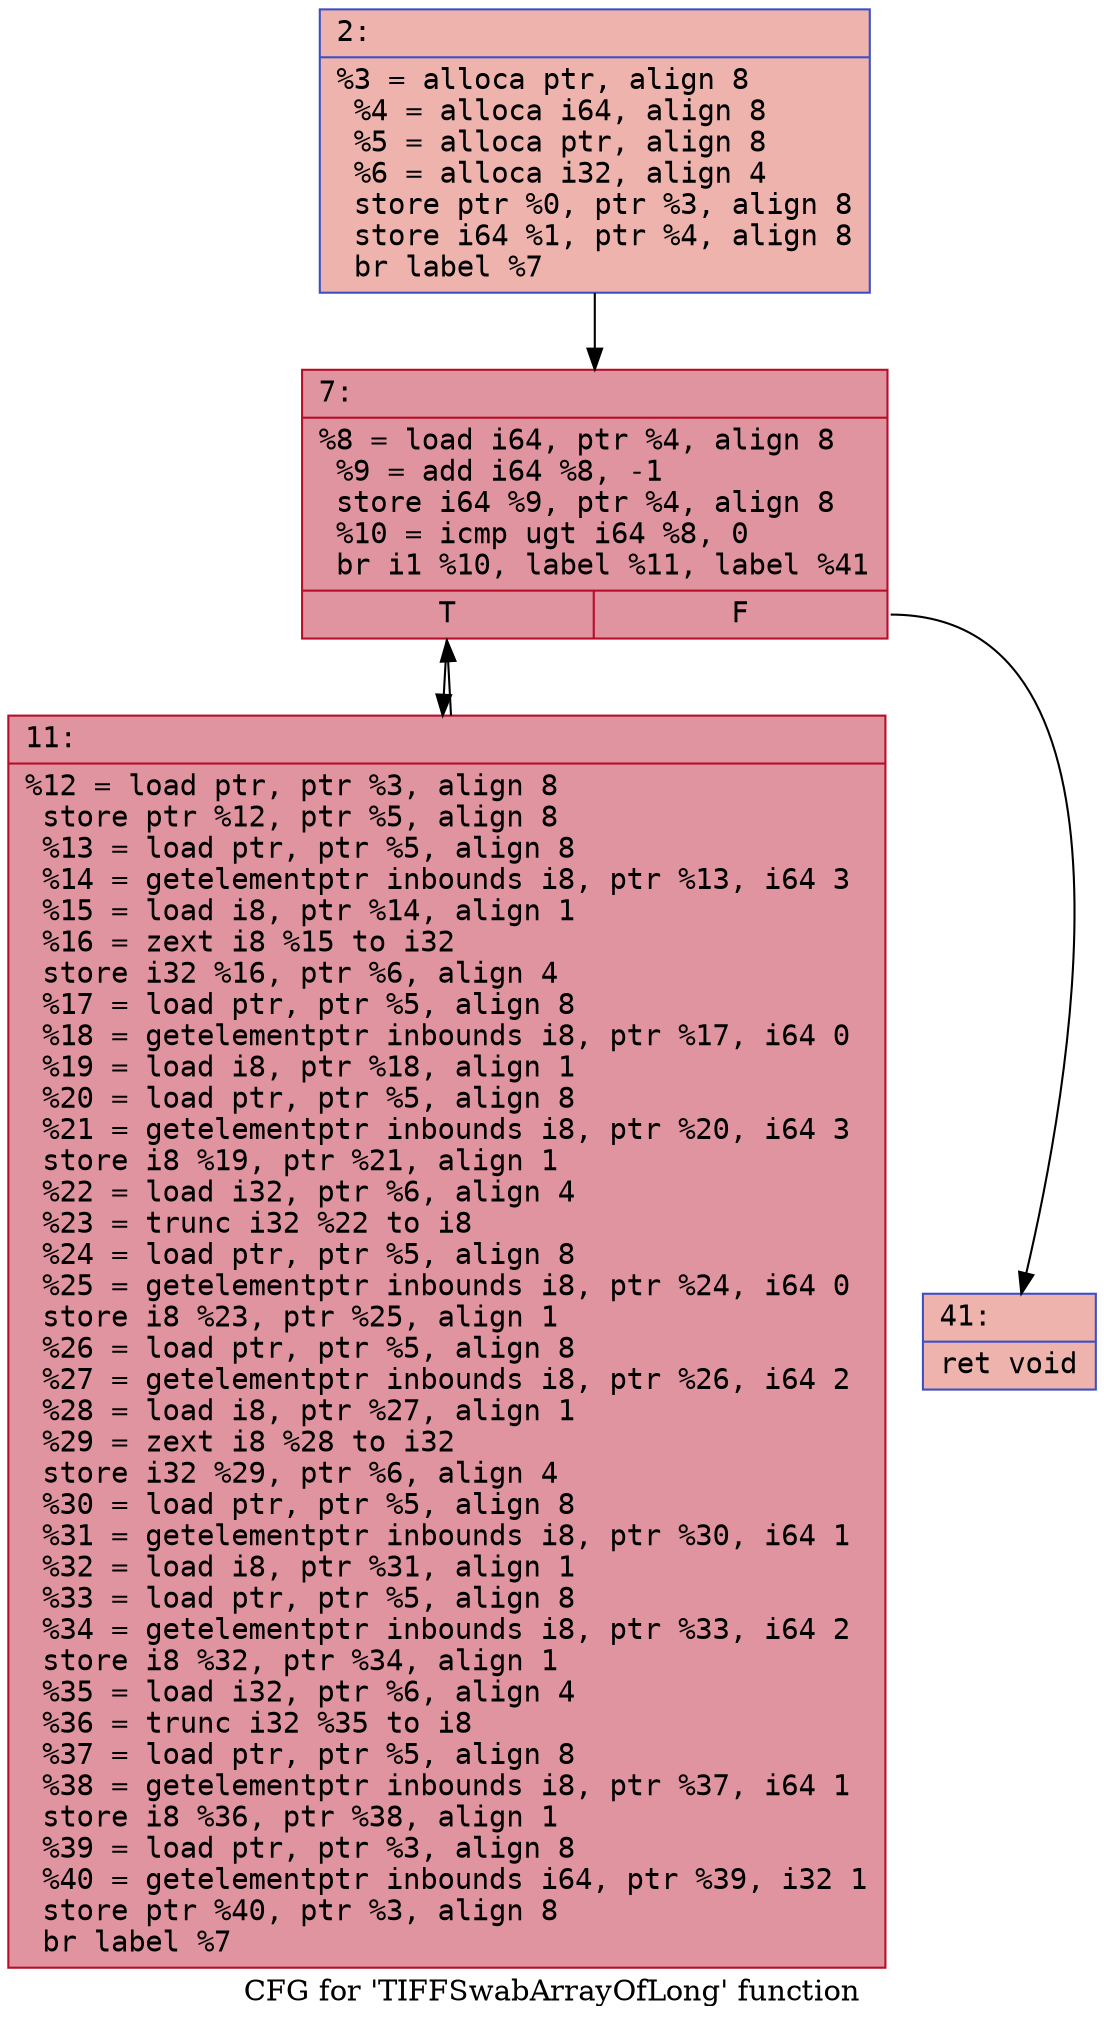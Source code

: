 digraph "CFG for 'TIFFSwabArrayOfLong' function" {
	label="CFG for 'TIFFSwabArrayOfLong' function";

	Node0x6000004962b0 [shape=record,color="#3d50c3ff", style=filled, fillcolor="#d6524470" fontname="Courier",label="{2:\l|  %3 = alloca ptr, align 8\l  %4 = alloca i64, align 8\l  %5 = alloca ptr, align 8\l  %6 = alloca i32, align 4\l  store ptr %0, ptr %3, align 8\l  store i64 %1, ptr %4, align 8\l  br label %7\l}"];
	Node0x6000004962b0 -> Node0x600000496300[tooltip="2 -> 7\nProbability 100.00%" ];
	Node0x600000496300 [shape=record,color="#b70d28ff", style=filled, fillcolor="#b70d2870" fontname="Courier",label="{7:\l|  %8 = load i64, ptr %4, align 8\l  %9 = add i64 %8, -1\l  store i64 %9, ptr %4, align 8\l  %10 = icmp ugt i64 %8, 0\l  br i1 %10, label %11, label %41\l|{<s0>T|<s1>F}}"];
	Node0x600000496300:s0 -> Node0x600000496350[tooltip="7 -> 11\nProbability 96.88%" ];
	Node0x600000496300:s1 -> Node0x6000004963a0[tooltip="7 -> 41\nProbability 3.12%" ];
	Node0x600000496350 [shape=record,color="#b70d28ff", style=filled, fillcolor="#b70d2870" fontname="Courier",label="{11:\l|  %12 = load ptr, ptr %3, align 8\l  store ptr %12, ptr %5, align 8\l  %13 = load ptr, ptr %5, align 8\l  %14 = getelementptr inbounds i8, ptr %13, i64 3\l  %15 = load i8, ptr %14, align 1\l  %16 = zext i8 %15 to i32\l  store i32 %16, ptr %6, align 4\l  %17 = load ptr, ptr %5, align 8\l  %18 = getelementptr inbounds i8, ptr %17, i64 0\l  %19 = load i8, ptr %18, align 1\l  %20 = load ptr, ptr %5, align 8\l  %21 = getelementptr inbounds i8, ptr %20, i64 3\l  store i8 %19, ptr %21, align 1\l  %22 = load i32, ptr %6, align 4\l  %23 = trunc i32 %22 to i8\l  %24 = load ptr, ptr %5, align 8\l  %25 = getelementptr inbounds i8, ptr %24, i64 0\l  store i8 %23, ptr %25, align 1\l  %26 = load ptr, ptr %5, align 8\l  %27 = getelementptr inbounds i8, ptr %26, i64 2\l  %28 = load i8, ptr %27, align 1\l  %29 = zext i8 %28 to i32\l  store i32 %29, ptr %6, align 4\l  %30 = load ptr, ptr %5, align 8\l  %31 = getelementptr inbounds i8, ptr %30, i64 1\l  %32 = load i8, ptr %31, align 1\l  %33 = load ptr, ptr %5, align 8\l  %34 = getelementptr inbounds i8, ptr %33, i64 2\l  store i8 %32, ptr %34, align 1\l  %35 = load i32, ptr %6, align 4\l  %36 = trunc i32 %35 to i8\l  %37 = load ptr, ptr %5, align 8\l  %38 = getelementptr inbounds i8, ptr %37, i64 1\l  store i8 %36, ptr %38, align 1\l  %39 = load ptr, ptr %3, align 8\l  %40 = getelementptr inbounds i64, ptr %39, i32 1\l  store ptr %40, ptr %3, align 8\l  br label %7\l}"];
	Node0x600000496350 -> Node0x600000496300[tooltip="11 -> 7\nProbability 100.00%" ];
	Node0x6000004963a0 [shape=record,color="#3d50c3ff", style=filled, fillcolor="#d6524470" fontname="Courier",label="{41:\l|  ret void\l}"];
}

